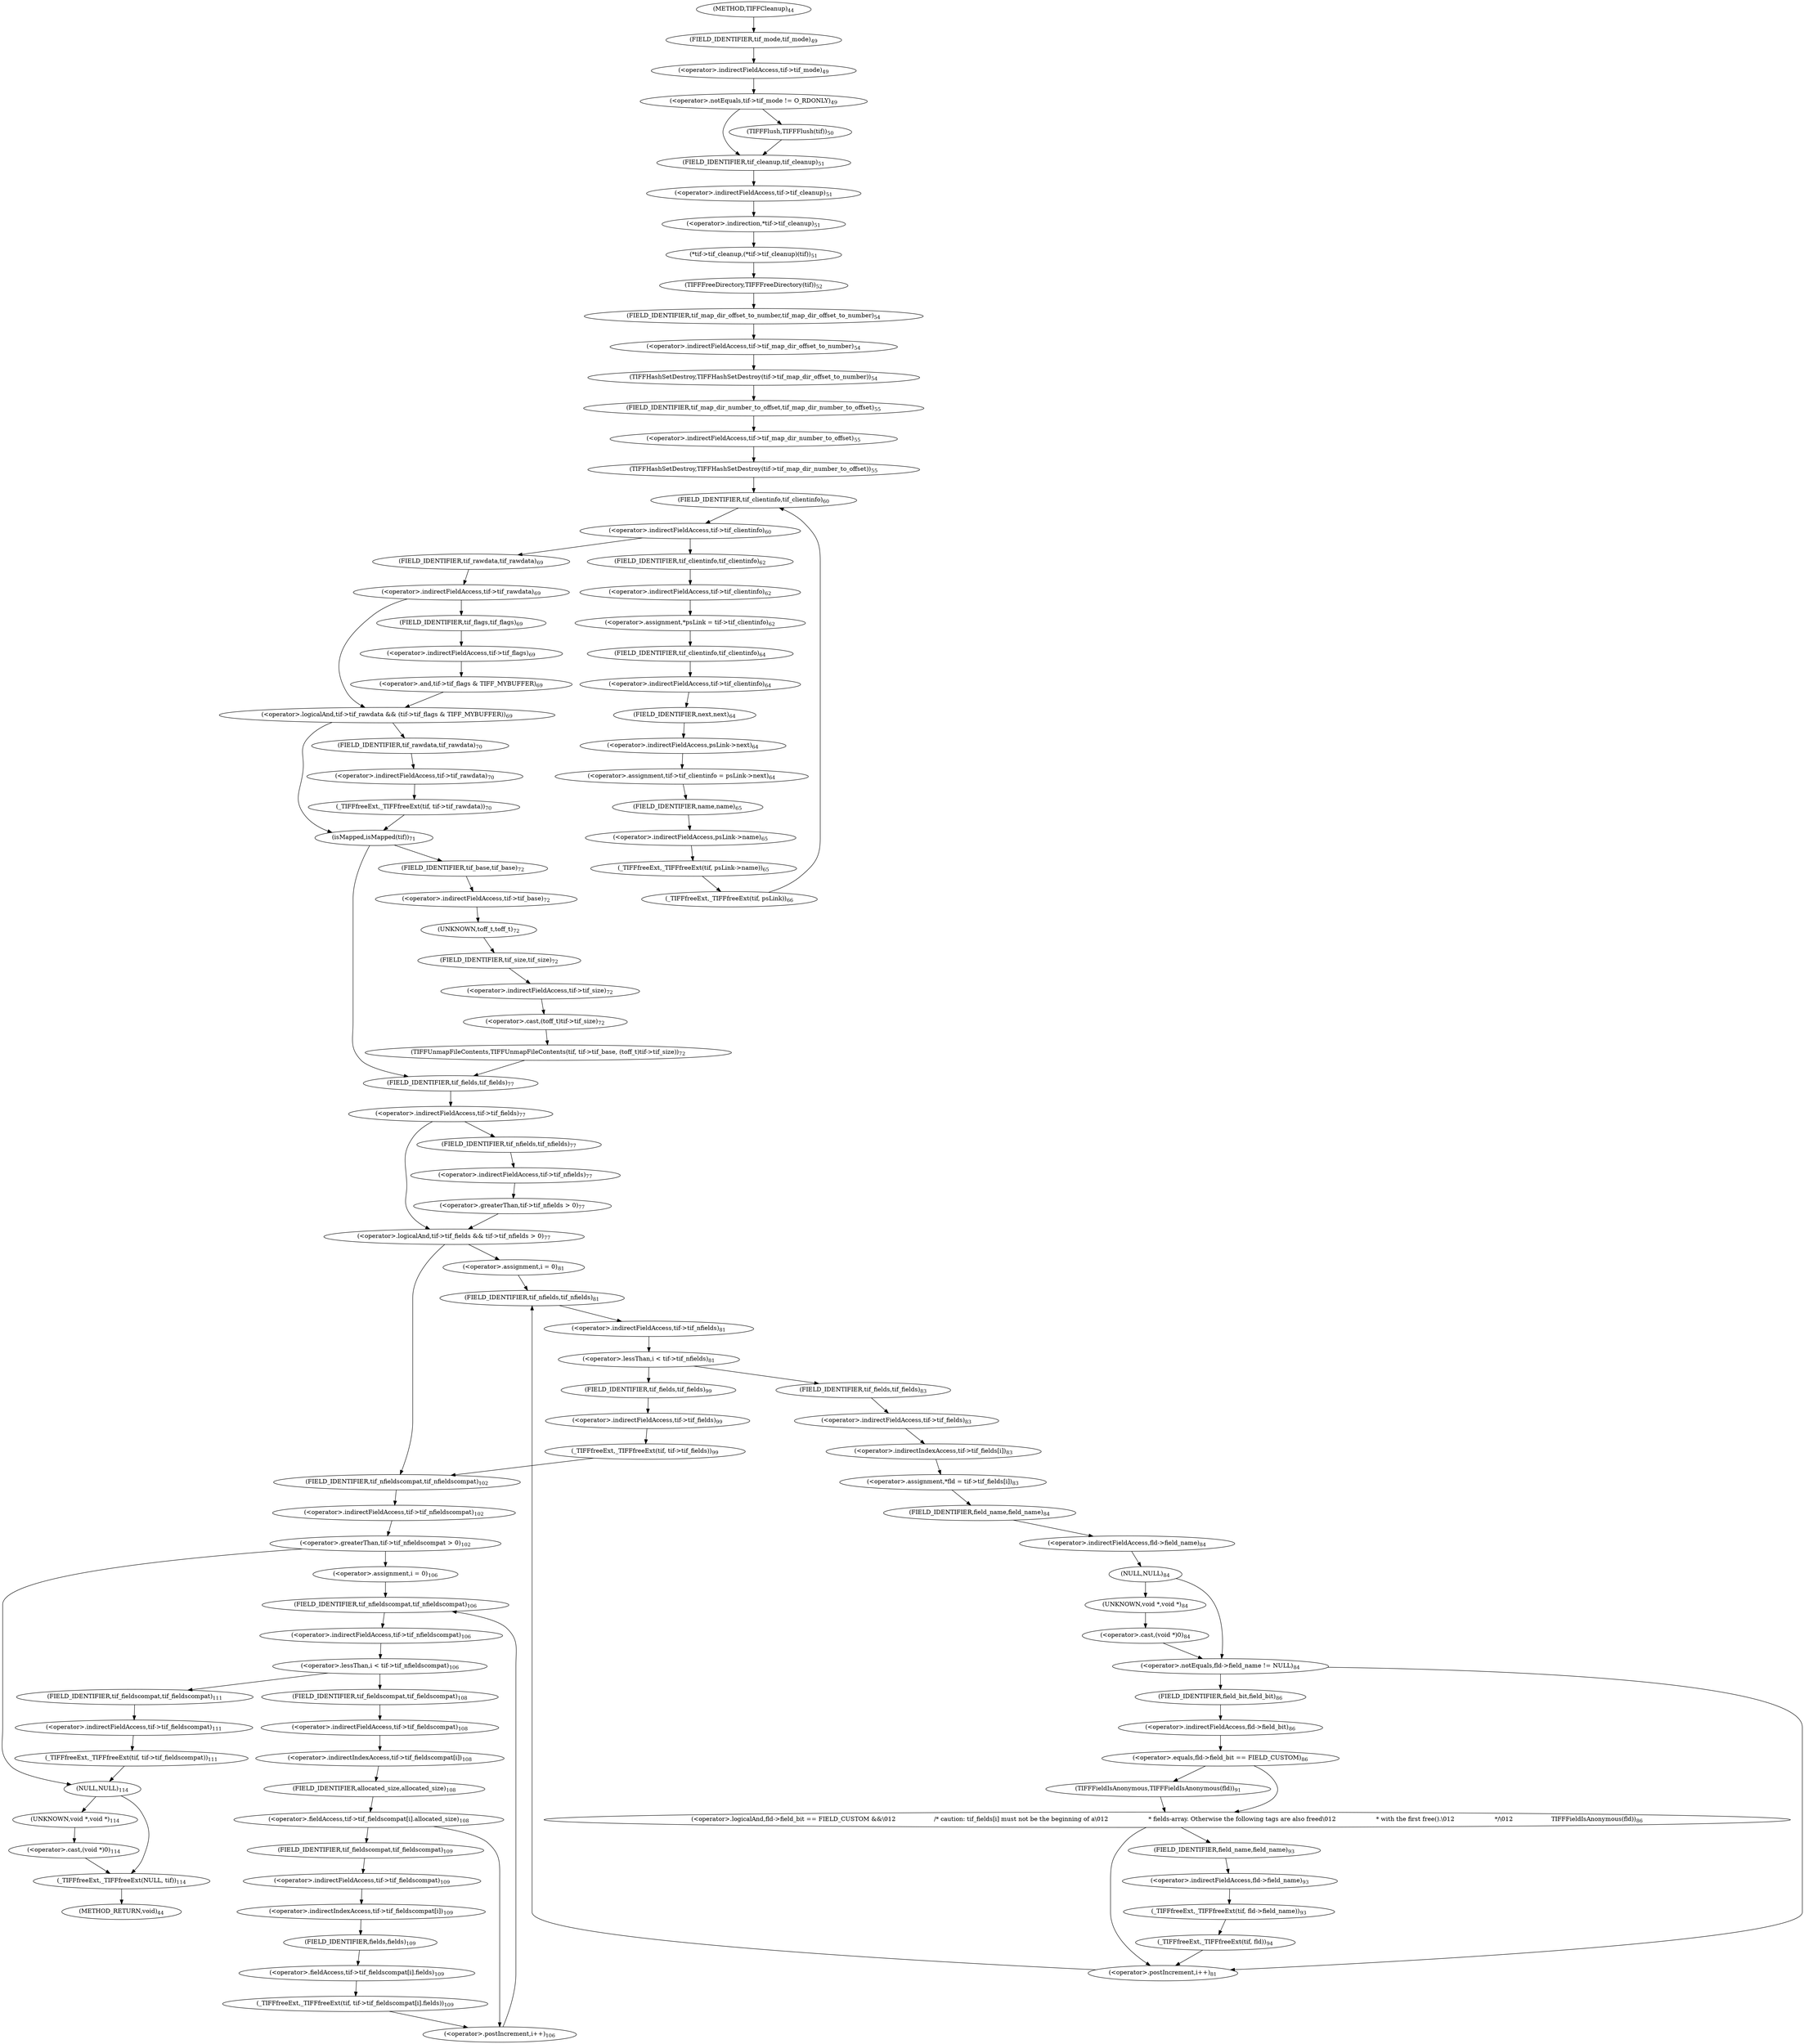 digraph "TIFFCleanup" {  
"99039" [label = <(*tif-&gt;tif_cleanup,(*tif-&gt;tif_cleanup)(tif))<SUB>51</SUB>> ]
"99045" [label = <(TIFFFreeDirectory,TIFFFreeDirectory(tif))<SUB>52</SUB>> ]
"99047" [label = <(TIFFHashSetDestroy,TIFFHashSetDestroy(tif-&gt;tif_map_dir_offset_to_number))<SUB>54</SUB>> ]
"99051" [label = <(TIFFHashSetDestroy,TIFFHashSetDestroy(tif-&gt;tif_map_dir_number_to_offset))<SUB>55</SUB>> ]
"99222" [label = <(_TIFFfreeExt,_TIFFfreeExt(NULL, tif))<SUB>114</SUB>> ]
"99031" [label = <(&lt;operator&gt;.notEquals,tif-&gt;tif_mode != O_RDONLY)<SUB>49</SUB>> ]
"99040" [label = <(&lt;operator&gt;.indirection,*tif-&gt;tif_cleanup)<SUB>51</SUB>> ]
"99048" [label = <(&lt;operator&gt;.indirectFieldAccess,tif-&gt;tif_map_dir_offset_to_number)<SUB>54</SUB>> ]
"99052" [label = <(&lt;operator&gt;.indirectFieldAccess,tif-&gt;tif_map_dir_number_to_offset)<SUB>55</SUB>> ]
"99056" [label = <(&lt;operator&gt;.indirectFieldAccess,tif-&gt;tif_clientinfo)<SUB>60</SUB>> ]
"99082" [label = <(&lt;operator&gt;.logicalAnd,tif-&gt;tif_rawdata &amp;&amp; (tif-&gt;tif_flags &amp; TIFF_MYBUFFER))<SUB>69</SUB>> ]
"99098" [label = <(isMapped,isMapped(tif))<SUB>71</SUB>> ]
"99112" [label = <(&lt;operator&gt;.logicalAnd,tif-&gt;tif_fields &amp;&amp; tif-&gt;tif_nfields &gt; 0)<SUB>77</SUB>> ]
"99179" [label = <(&lt;operator&gt;.greaterThan,tif-&gt;tif_nfieldscompat &gt; 0)<SUB>102</SUB>> ]
"99223" [label = <(NULL,NULL)<SUB>114</SUB>> ]
"99032" [label = <(&lt;operator&gt;.indirectFieldAccess,tif-&gt;tif_mode)<SUB>49</SUB>> ]
"99037" [label = <(TIFFFlush,TIFFFlush(tif))<SUB>50</SUB>> ]
"99041" [label = <(&lt;operator&gt;.indirectFieldAccess,tif-&gt;tif_cleanup)<SUB>51</SUB>> ]
"99050" [label = <(FIELD_IDENTIFIER,tif_map_dir_offset_to_number,tif_map_dir_offset_to_number)<SUB>54</SUB>> ]
"99054" [label = <(FIELD_IDENTIFIER,tif_map_dir_number_to_offset,tif_map_dir_number_to_offset)<SUB>55</SUB>> ]
"99058" [label = <(FIELD_IDENTIFIER,tif_clientinfo,tif_clientinfo)<SUB>60</SUB>> ]
"99061" [label = <(&lt;operator&gt;.assignment,*psLink = tif-&gt;tif_clientinfo)<SUB>62</SUB>> ]
"99066" [label = <(&lt;operator&gt;.assignment,tif-&gt;tif_clientinfo = psLink-&gt;next)<SUB>64</SUB>> ]
"99073" [label = <(_TIFFfreeExt,_TIFFfreeExt(tif, psLink-&gt;name))<SUB>65</SUB>> ]
"99078" [label = <(_TIFFfreeExt,_TIFFfreeExt(tif, psLink))<SUB>66</SUB>> ]
"99083" [label = <(&lt;operator&gt;.indirectFieldAccess,tif-&gt;tif_rawdata)<SUB>69</SUB>> ]
"99086" [label = <(&lt;operator&gt;.and,tif-&gt;tif_flags &amp; TIFF_MYBUFFER)<SUB>69</SUB>> ]
"99092" [label = <(_TIFFfreeExt,_TIFFfreeExt(tif, tif-&gt;tif_rawdata))<SUB>70</SUB>> ]
"99101" [label = <(TIFFUnmapFileContents,TIFFUnmapFileContents(tif, tif-&gt;tif_base, (toff_t)tif-&gt;tif_size))<SUB>72</SUB>> ]
"99113" [label = <(&lt;operator&gt;.indirectFieldAccess,tif-&gt;tif_fields)<SUB>77</SUB>> ]
"99116" [label = <(&lt;operator&gt;.greaterThan,tif-&gt;tif_nfields &gt; 0)<SUB>77</SUB>> ]
"99173" [label = <(_TIFFfreeExt,_TIFFfreeExt(tif, tif-&gt;tif_fields))<SUB>99</SUB>> ]
"99180" [label = <(&lt;operator&gt;.indirectFieldAccess,tif-&gt;tif_nfieldscompat)<SUB>102</SUB>> ]
"99217" [label = <(_TIFFfreeExt,_TIFFfreeExt(tif, tif-&gt;tif_fieldscompat))<SUB>111</SUB>> ]
"99034" [label = <(FIELD_IDENTIFIER,tif_mode,tif_mode)<SUB>49</SUB>> ]
"99043" [label = <(FIELD_IDENTIFIER,tif_cleanup,tif_cleanup)<SUB>51</SUB>> ]
"99063" [label = <(&lt;operator&gt;.indirectFieldAccess,tif-&gt;tif_clientinfo)<SUB>62</SUB>> ]
"99067" [label = <(&lt;operator&gt;.indirectFieldAccess,tif-&gt;tif_clientinfo)<SUB>64</SUB>> ]
"99070" [label = <(&lt;operator&gt;.indirectFieldAccess,psLink-&gt;next)<SUB>64</SUB>> ]
"99075" [label = <(&lt;operator&gt;.indirectFieldAccess,psLink-&gt;name)<SUB>65</SUB>> ]
"99085" [label = <(FIELD_IDENTIFIER,tif_rawdata,tif_rawdata)<SUB>69</SUB>> ]
"99087" [label = <(&lt;operator&gt;.indirectFieldAccess,tif-&gt;tif_flags)<SUB>69</SUB>> ]
"99094" [label = <(&lt;operator&gt;.indirectFieldAccess,tif-&gt;tif_rawdata)<SUB>70</SUB>> ]
"99103" [label = <(&lt;operator&gt;.indirectFieldAccess,tif-&gt;tif_base)<SUB>72</SUB>> ]
"99106" [label = <(&lt;operator&gt;.cast,(toff_t)tif-&gt;tif_size)<SUB>72</SUB>> ]
"99115" [label = <(FIELD_IDENTIFIER,tif_fields,tif_fields)<SUB>77</SUB>> ]
"99117" [label = <(&lt;operator&gt;.indirectFieldAccess,tif-&gt;tif_nfields)<SUB>77</SUB>> ]
"99128" [label = <(&lt;operator&gt;.lessThan,i &lt; tif-&gt;tif_nfields)<SUB>81</SUB>> ]
"99133" [label = <(&lt;operator&gt;.postIncrement,i++)<SUB>81</SUB>> ]
"99175" [label = <(&lt;operator&gt;.indirectFieldAccess,tif-&gt;tif_fields)<SUB>99</SUB>> ]
"99182" [label = <(FIELD_IDENTIFIER,tif_nfieldscompat,tif_nfieldscompat)<SUB>102</SUB>> ]
"99191" [label = <(&lt;operator&gt;.lessThan,i &lt; tif-&gt;tif_nfieldscompat)<SUB>106</SUB>> ]
"99196" [label = <(&lt;operator&gt;.postIncrement,i++)<SUB>106</SUB>> ]
"99219" [label = <(&lt;operator&gt;.indirectFieldAccess,tif-&gt;tif_fieldscompat)<SUB>111</SUB>> ]
"99225" [label = <(&lt;operator&gt;.cast,(void *)0)<SUB>114</SUB>> ]
"99065" [label = <(FIELD_IDENTIFIER,tif_clientinfo,tif_clientinfo)<SUB>62</SUB>> ]
"99069" [label = <(FIELD_IDENTIFIER,tif_clientinfo,tif_clientinfo)<SUB>64</SUB>> ]
"99072" [label = <(FIELD_IDENTIFIER,next,next)<SUB>64</SUB>> ]
"99077" [label = <(FIELD_IDENTIFIER,name,name)<SUB>65</SUB>> ]
"99089" [label = <(FIELD_IDENTIFIER,tif_flags,tif_flags)<SUB>69</SUB>> ]
"99096" [label = <(FIELD_IDENTIFIER,tif_rawdata,tif_rawdata)<SUB>70</SUB>> ]
"99105" [label = <(FIELD_IDENTIFIER,tif_base,tif_base)<SUB>72</SUB>> ]
"99107" [label = <(UNKNOWN,toff_t,toff_t)<SUB>72</SUB>> ]
"99108" [label = <(&lt;operator&gt;.indirectFieldAccess,tif-&gt;tif_size)<SUB>72</SUB>> ]
"99119" [label = <(FIELD_IDENTIFIER,tif_nfields,tif_nfields)<SUB>77</SUB>> ]
"99125" [label = <(&lt;operator&gt;.assignment,i = 0)<SUB>81</SUB>> ]
"99130" [label = <(&lt;operator&gt;.indirectFieldAccess,tif-&gt;tif_nfields)<SUB>81</SUB>> ]
"99137" [label = <(&lt;operator&gt;.assignment,*fld = tif-&gt;tif_fields[i])<SUB>83</SUB>> ]
"99177" [label = <(FIELD_IDENTIFIER,tif_fields,tif_fields)<SUB>99</SUB>> ]
"99188" [label = <(&lt;operator&gt;.assignment,i = 0)<SUB>106</SUB>> ]
"99193" [label = <(&lt;operator&gt;.indirectFieldAccess,tif-&gt;tif_nfieldscompat)<SUB>106</SUB>> ]
"99221" [label = <(FIELD_IDENTIFIER,tif_fieldscompat,tif_fieldscompat)<SUB>111</SUB>> ]
"99226" [label = <(UNKNOWN,void *,void *)<SUB>114</SUB>> ]
"99110" [label = <(FIELD_IDENTIFIER,tif_size,tif_size)<SUB>72</SUB>> ]
"99132" [label = <(FIELD_IDENTIFIER,tif_nfields,tif_nfields)<SUB>81</SUB>> ]
"99139" [label = <(&lt;operator&gt;.indirectIndexAccess,tif-&gt;tif_fields[i])<SUB>83</SUB>> ]
"99145" [label = <(&lt;operator&gt;.notEquals,fld-&gt;field_name != NULL)<SUB>84</SUB>> ]
"99195" [label = <(FIELD_IDENTIFIER,tif_nfieldscompat,tif_nfieldscompat)<SUB>106</SUB>> ]
"99200" [label = <(&lt;operator&gt;.fieldAccess,tif-&gt;tif_fieldscompat[i].allocated_size)<SUB>108</SUB>> ]
"99140" [label = <(&lt;operator&gt;.indirectFieldAccess,tif-&gt;tif_fields)<SUB>83</SUB>> ]
"99146" [label = <(&lt;operator&gt;.indirectFieldAccess,fld-&gt;field_name)<SUB>84</SUB>> ]
"99149" [label = <(NULL,NULL)<SUB>84</SUB>> ]
"99201" [label = <(&lt;operator&gt;.indirectIndexAccess,tif-&gt;tif_fieldscompat[i])<SUB>108</SUB>> ]
"99206" [label = <(FIELD_IDENTIFIER,allocated_size,allocated_size)<SUB>108</SUB>> ]
"99208" [label = <(_TIFFfreeExt,_TIFFfreeExt(tif, tif-&gt;tif_fieldscompat[i].fields))<SUB>109</SUB>> ]
"99142" [label = <(FIELD_IDENTIFIER,tif_fields,tif_fields)<SUB>83</SUB>> ]
"99148" [label = <(FIELD_IDENTIFIER,field_name,field_name)<SUB>84</SUB>> ]
"99156" [label = <(&lt;operator&gt;.logicalAnd,fld-&gt;field_bit == FIELD_CUSTOM &amp;&amp;\012                    /* caution: tif_fields[i] must not be the beginning of a\012                     * fields-array. Otherwise the following tags are also freed\012                     * with the first free().\012                     */\012                    TIFFFieldIsAnonymous(fld))<SUB>86</SUB>> ]
"99202" [label = <(&lt;operator&gt;.indirectFieldAccess,tif-&gt;tif_fieldscompat)<SUB>108</SUB>> ]
"99210" [label = <(&lt;operator&gt;.fieldAccess,tif-&gt;tif_fieldscompat[i].fields)<SUB>109</SUB>> ]
"99151" [label = <(&lt;operator&gt;.cast,(void *)0)<SUB>84</SUB>> ]
"99157" [label = <(&lt;operator&gt;.equals,fld-&gt;field_bit == FIELD_CUSTOM)<SUB>86</SUB>> ]
"99162" [label = <(TIFFFieldIsAnonymous,TIFFFieldIsAnonymous(fld))<SUB>91</SUB>> ]
"99165" [label = <(_TIFFfreeExt,_TIFFfreeExt(tif, fld-&gt;field_name))<SUB>93</SUB>> ]
"99170" [label = <(_TIFFfreeExt,_TIFFfreeExt(tif, fld))<SUB>94</SUB>> ]
"99204" [label = <(FIELD_IDENTIFIER,tif_fieldscompat,tif_fieldscompat)<SUB>108</SUB>> ]
"99211" [label = <(&lt;operator&gt;.indirectIndexAccess,tif-&gt;tif_fieldscompat[i])<SUB>109</SUB>> ]
"99216" [label = <(FIELD_IDENTIFIER,fields,fields)<SUB>109</SUB>> ]
"99152" [label = <(UNKNOWN,void *,void *)<SUB>84</SUB>> ]
"99158" [label = <(&lt;operator&gt;.indirectFieldAccess,fld-&gt;field_bit)<SUB>86</SUB>> ]
"99167" [label = <(&lt;operator&gt;.indirectFieldAccess,fld-&gt;field_name)<SUB>93</SUB>> ]
"99212" [label = <(&lt;operator&gt;.indirectFieldAccess,tif-&gt;tif_fieldscompat)<SUB>109</SUB>> ]
"99160" [label = <(FIELD_IDENTIFIER,field_bit,field_bit)<SUB>86</SUB>> ]
"99169" [label = <(FIELD_IDENTIFIER,field_name,field_name)<SUB>93</SUB>> ]
"99214" [label = <(FIELD_IDENTIFIER,tif_fieldscompat,tif_fieldscompat)<SUB>109</SUB>> ]
"99027" [label = <(METHOD,TIFFCleanup)<SUB>44</SUB>> ]
"99229" [label = <(METHOD_RETURN,void)<SUB>44</SUB>> ]
  "99039" -> "99045" 
  "99045" -> "99050" 
  "99047" -> "99054" 
  "99051" -> "99058" 
  "99222" -> "99229" 
  "99031" -> "99037" 
  "99031" -> "99043" 
  "99040" -> "99039" 
  "99048" -> "99047" 
  "99052" -> "99051" 
  "99056" -> "99065" 
  "99056" -> "99085" 
  "99082" -> "99096" 
  "99082" -> "99098" 
  "99098" -> "99105" 
  "99098" -> "99115" 
  "99112" -> "99125" 
  "99112" -> "99182" 
  "99179" -> "99223" 
  "99179" -> "99188" 
  "99223" -> "99226" 
  "99223" -> "99222" 
  "99032" -> "99031" 
  "99037" -> "99043" 
  "99041" -> "99040" 
  "99050" -> "99048" 
  "99054" -> "99052" 
  "99058" -> "99056" 
  "99061" -> "99069" 
  "99066" -> "99077" 
  "99073" -> "99078" 
  "99078" -> "99058" 
  "99083" -> "99082" 
  "99083" -> "99089" 
  "99086" -> "99082" 
  "99092" -> "99098" 
  "99101" -> "99115" 
  "99113" -> "99112" 
  "99113" -> "99119" 
  "99116" -> "99112" 
  "99173" -> "99182" 
  "99180" -> "99179" 
  "99217" -> "99223" 
  "99034" -> "99032" 
  "99043" -> "99041" 
  "99063" -> "99061" 
  "99067" -> "99072" 
  "99070" -> "99066" 
  "99075" -> "99073" 
  "99085" -> "99083" 
  "99087" -> "99086" 
  "99094" -> "99092" 
  "99103" -> "99107" 
  "99106" -> "99101" 
  "99115" -> "99113" 
  "99117" -> "99116" 
  "99128" -> "99142" 
  "99128" -> "99177" 
  "99133" -> "99132" 
  "99175" -> "99173" 
  "99182" -> "99180" 
  "99191" -> "99204" 
  "99191" -> "99221" 
  "99196" -> "99195" 
  "99219" -> "99217" 
  "99225" -> "99222" 
  "99065" -> "99063" 
  "99069" -> "99067" 
  "99072" -> "99070" 
  "99077" -> "99075" 
  "99089" -> "99087" 
  "99096" -> "99094" 
  "99105" -> "99103" 
  "99107" -> "99110" 
  "99108" -> "99106" 
  "99119" -> "99117" 
  "99125" -> "99132" 
  "99130" -> "99128" 
  "99137" -> "99148" 
  "99177" -> "99175" 
  "99188" -> "99195" 
  "99193" -> "99191" 
  "99221" -> "99219" 
  "99226" -> "99225" 
  "99110" -> "99108" 
  "99132" -> "99130" 
  "99139" -> "99137" 
  "99145" -> "99160" 
  "99145" -> "99133" 
  "99195" -> "99193" 
  "99200" -> "99214" 
  "99200" -> "99196" 
  "99140" -> "99139" 
  "99146" -> "99149" 
  "99149" -> "99152" 
  "99149" -> "99145" 
  "99201" -> "99206" 
  "99206" -> "99200" 
  "99208" -> "99196" 
  "99142" -> "99140" 
  "99148" -> "99146" 
  "99156" -> "99169" 
  "99156" -> "99133" 
  "99202" -> "99201" 
  "99210" -> "99208" 
  "99151" -> "99145" 
  "99157" -> "99156" 
  "99157" -> "99162" 
  "99162" -> "99156" 
  "99165" -> "99170" 
  "99170" -> "99133" 
  "99204" -> "99202" 
  "99211" -> "99216" 
  "99216" -> "99210" 
  "99152" -> "99151" 
  "99158" -> "99157" 
  "99167" -> "99165" 
  "99212" -> "99211" 
  "99160" -> "99158" 
  "99169" -> "99167" 
  "99214" -> "99212" 
  "99027" -> "99034" 
}
